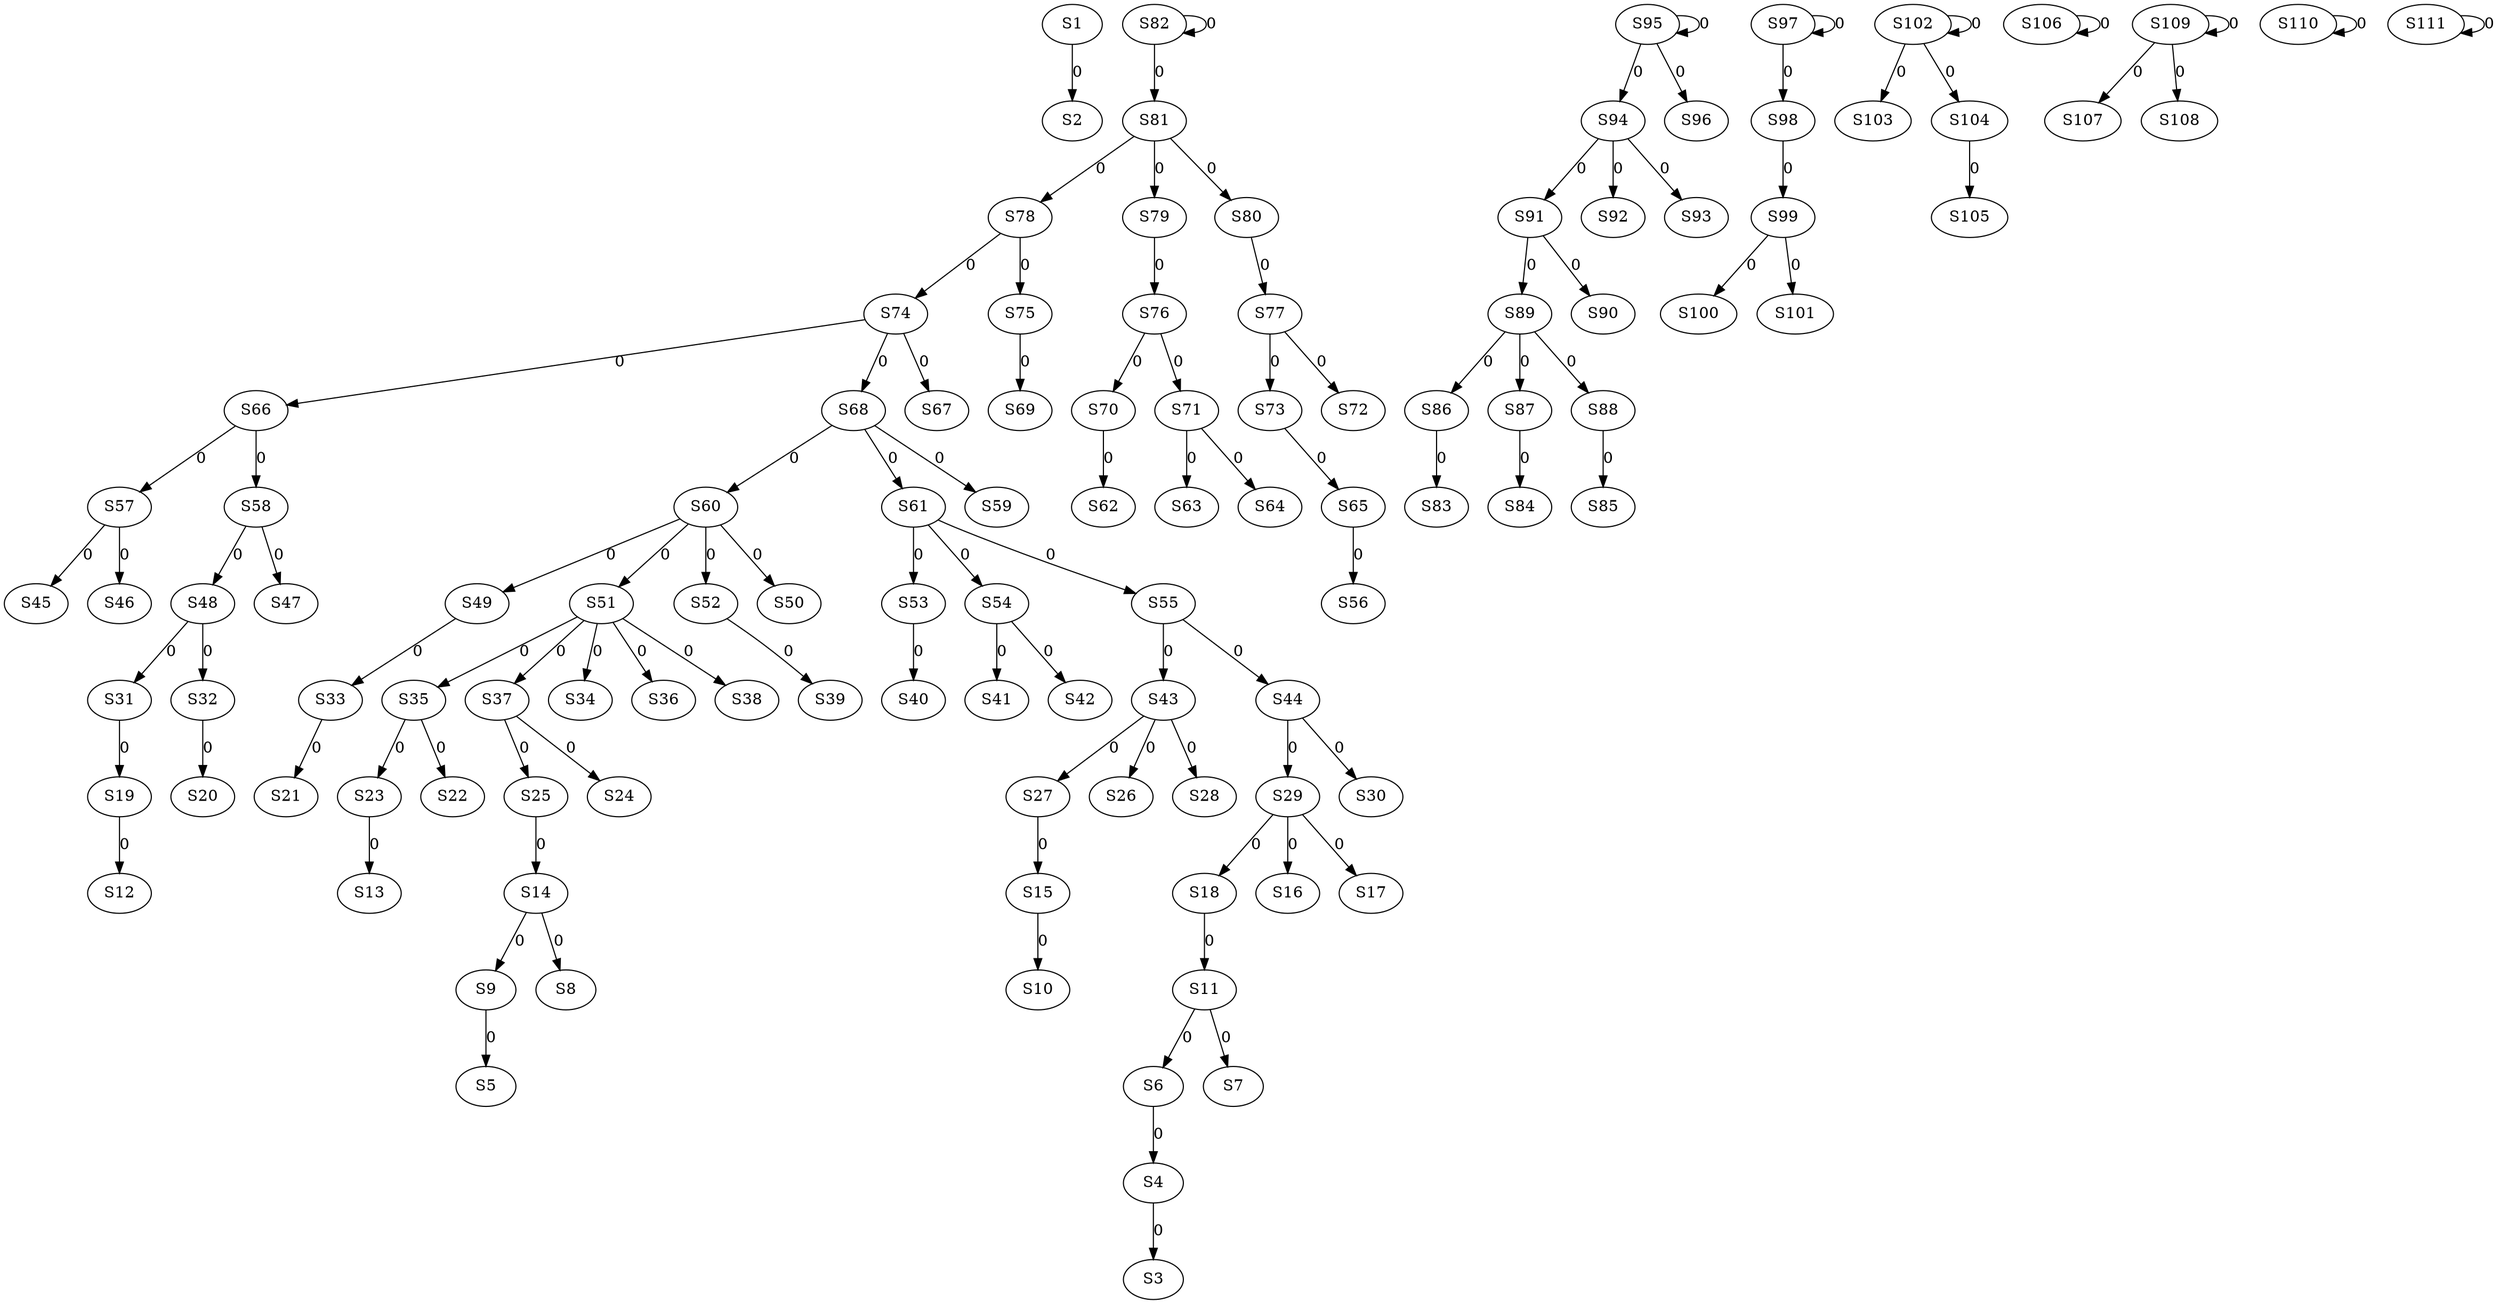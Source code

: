 strict digraph {
	S1 -> S2 [ label = 0 ];
	S4 -> S3 [ label = 0 ];
	S6 -> S4 [ label = 0 ];
	S9 -> S5 [ label = 0 ];
	S11 -> S6 [ label = 0 ];
	S11 -> S7 [ label = 0 ];
	S14 -> S8 [ label = 0 ];
	S14 -> S9 [ label = 0 ];
	S15 -> S10 [ label = 0 ];
	S18 -> S11 [ label = 0 ];
	S19 -> S12 [ label = 0 ];
	S23 -> S13 [ label = 0 ];
	S25 -> S14 [ label = 0 ];
	S27 -> S15 [ label = 0 ];
	S29 -> S16 [ label = 0 ];
	S29 -> S17 [ label = 0 ];
	S29 -> S18 [ label = 0 ];
	S31 -> S19 [ label = 0 ];
	S32 -> S20 [ label = 0 ];
	S33 -> S21 [ label = 0 ];
	S35 -> S22 [ label = 0 ];
	S35 -> S23 [ label = 0 ];
	S37 -> S24 [ label = 0 ];
	S37 -> S25 [ label = 0 ];
	S43 -> S26 [ label = 0 ];
	S43 -> S27 [ label = 0 ];
	S43 -> S28 [ label = 0 ];
	S44 -> S29 [ label = 0 ];
	S44 -> S30 [ label = 0 ];
	S48 -> S31 [ label = 0 ];
	S48 -> S32 [ label = 0 ];
	S49 -> S33 [ label = 0 ];
	S51 -> S34 [ label = 0 ];
	S51 -> S35 [ label = 0 ];
	S51 -> S36 [ label = 0 ];
	S51 -> S37 [ label = 0 ];
	S51 -> S38 [ label = 0 ];
	S52 -> S39 [ label = 0 ];
	S53 -> S40 [ label = 0 ];
	S54 -> S41 [ label = 0 ];
	S54 -> S42 [ label = 0 ];
	S55 -> S43 [ label = 0 ];
	S55 -> S44 [ label = 0 ];
	S57 -> S45 [ label = 0 ];
	S57 -> S46 [ label = 0 ];
	S58 -> S47 [ label = 0 ];
	S58 -> S48 [ label = 0 ];
	S60 -> S49 [ label = 0 ];
	S60 -> S50 [ label = 0 ];
	S60 -> S51 [ label = 0 ];
	S60 -> S52 [ label = 0 ];
	S61 -> S53 [ label = 0 ];
	S61 -> S54 [ label = 0 ];
	S61 -> S55 [ label = 0 ];
	S65 -> S56 [ label = 0 ];
	S66 -> S57 [ label = 0 ];
	S66 -> S58 [ label = 0 ];
	S68 -> S59 [ label = 0 ];
	S68 -> S60 [ label = 0 ];
	S68 -> S61 [ label = 0 ];
	S70 -> S62 [ label = 0 ];
	S71 -> S63 [ label = 0 ];
	S71 -> S64 [ label = 0 ];
	S73 -> S65 [ label = 0 ];
	S74 -> S66 [ label = 0 ];
	S74 -> S67 [ label = 0 ];
	S74 -> S68 [ label = 0 ];
	S75 -> S69 [ label = 0 ];
	S76 -> S70 [ label = 0 ];
	S76 -> S71 [ label = 0 ];
	S77 -> S72 [ label = 0 ];
	S77 -> S73 [ label = 0 ];
	S78 -> S74 [ label = 0 ];
	S78 -> S75 [ label = 0 ];
	S79 -> S76 [ label = 0 ];
	S80 -> S77 [ label = 0 ];
	S81 -> S78 [ label = 0 ];
	S81 -> S79 [ label = 0 ];
	S81 -> S80 [ label = 0 ];
	S82 -> S81 [ label = 0 ];
	S82 -> S82 [ label = 0 ];
	S86 -> S83 [ label = 0 ];
	S87 -> S84 [ label = 0 ];
	S88 -> S85 [ label = 0 ];
	S89 -> S86 [ label = 0 ];
	S89 -> S87 [ label = 0 ];
	S89 -> S88 [ label = 0 ];
	S91 -> S89 [ label = 0 ];
	S91 -> S90 [ label = 0 ];
	S94 -> S91 [ label = 0 ];
	S94 -> S92 [ label = 0 ];
	S94 -> S93 [ label = 0 ];
	S95 -> S94 [ label = 0 ];
	S95 -> S95 [ label = 0 ];
	S95 -> S96 [ label = 0 ];
	S97 -> S97 [ label = 0 ];
	S97 -> S98 [ label = 0 ];
	S98 -> S99 [ label = 0 ];
	S99 -> S100 [ label = 0 ];
	S99 -> S101 [ label = 0 ];
	S102 -> S102 [ label = 0 ];
	S102 -> S103 [ label = 0 ];
	S102 -> S104 [ label = 0 ];
	S104 -> S105 [ label = 0 ];
	S106 -> S106 [ label = 0 ];
	S109 -> S107 [ label = 0 ];
	S109 -> S108 [ label = 0 ];
	S109 -> S109 [ label = 0 ];
	S110 -> S110 [ label = 0 ];
	S111 -> S111 [ label = 0 ];
}
